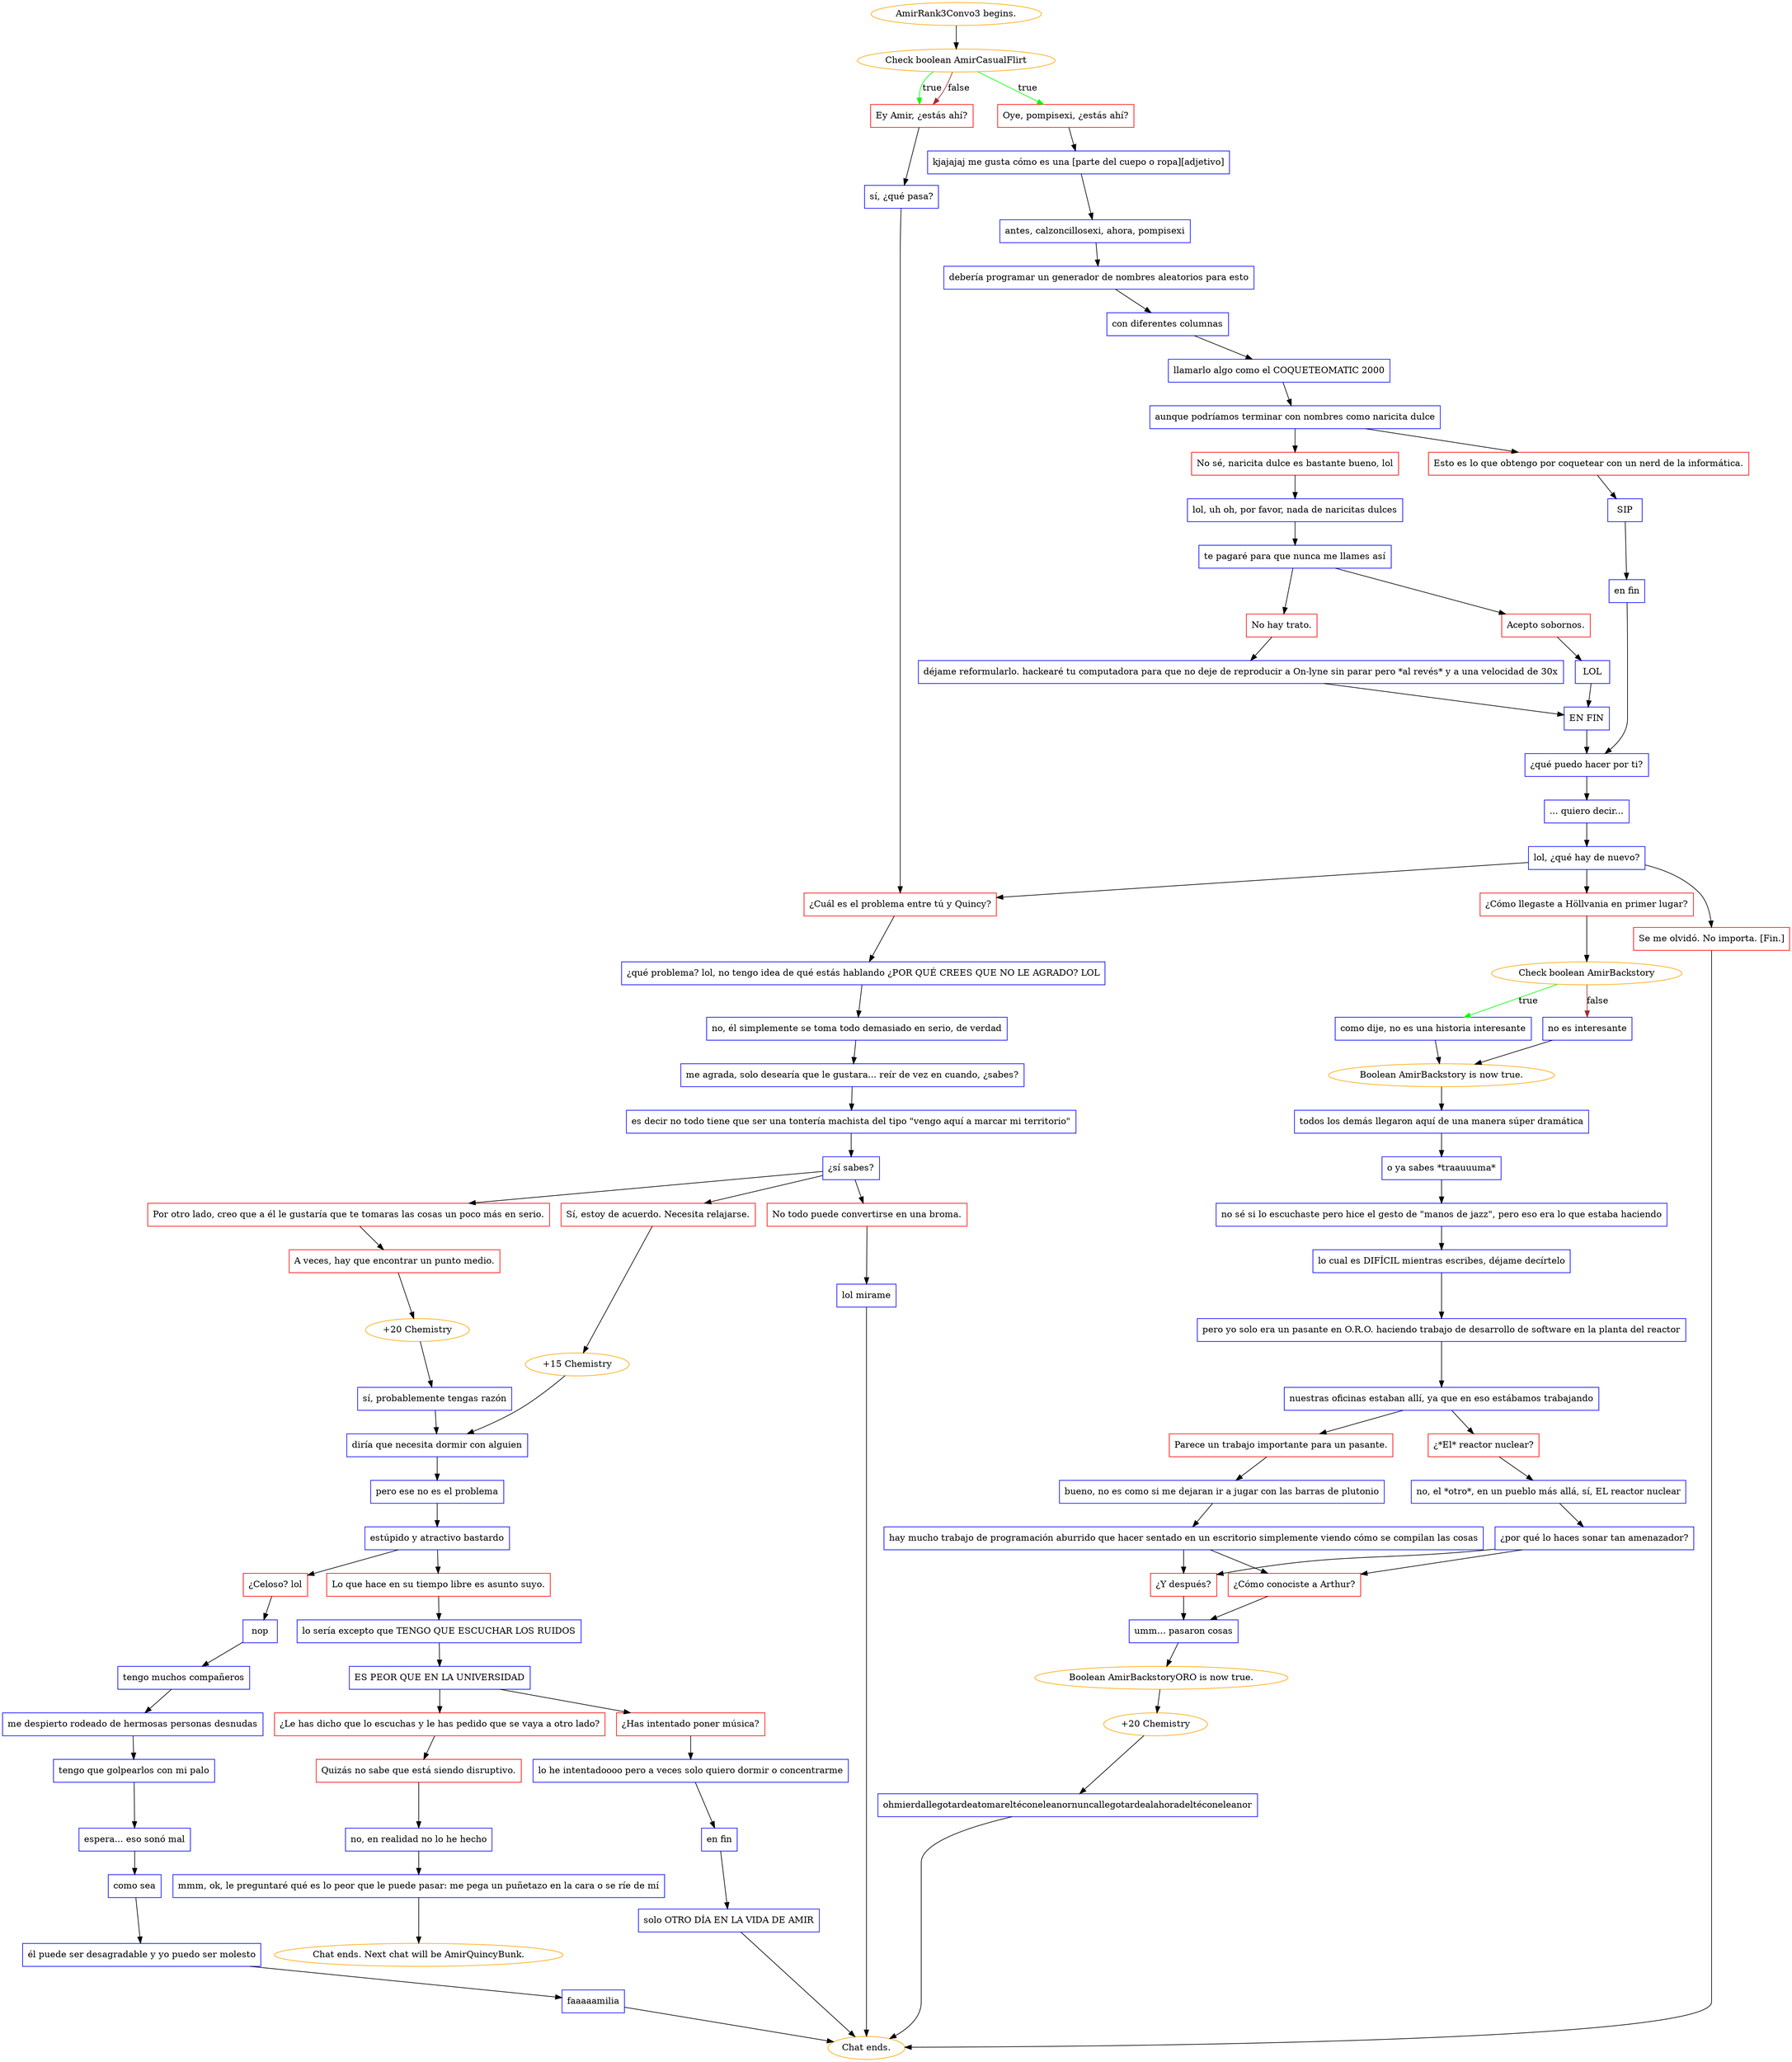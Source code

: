 digraph {
	"AmirRank3Convo3 begins." [color=orange];
		"AmirRank3Convo3 begins." -> j2982152212;
	j2982152212 [label="Check boolean AmirCasualFlirt",color=orange];
		j2982152212 -> j1623567020 [label=true,color=green];
		j2982152212 -> j1942976176 [label=true,color=green];
		j2982152212 -> j1942976176 [label=false,color=brown];
	j1623567020 [label="Oye, pompisexi, ¿estás ahí?",shape=box,color=red];
		j1623567020 -> j708979189;
	j1942976176 [label="Ey Amir, ¿estás ahí?",shape=box,color=red];
		j1942976176 -> j3171295440;
	j708979189 [label="kjajajaj me gusta cómo es una [parte del cuepo o ropa][adjetivo]",shape=box,color=blue];
		j708979189 -> j3014689701;
	j3171295440 [label="sí, ¿qué pasa?",shape=box,color=blue];
		j3171295440 -> j671035695;
	j3014689701 [label="antes, calzoncillosexi, ahora, pompisexi",shape=box,color=blue];
		j3014689701 -> j4133441276;
	j671035695 [label="¿Cuál es el problema entre tú y Quincy?",shape=box,color=red];
		j671035695 -> j4168371891;
	j4133441276 [label="debería programar un generador de nombres aleatorios para esto",shape=box,color=blue];
		j4133441276 -> j2312671290;
	j4168371891 [label="¿qué problema? lol, no tengo idea de qué estás hablando ¿POR QUÉ CREES QUE NO LE AGRADO? LOL",shape=box,color=blue];
		j4168371891 -> j1259964955;
	j2312671290 [label="con diferentes columnas",shape=box,color=blue];
		j2312671290 -> j2748914166;
	j1259964955 [label="no, él simplemente se toma todo demasiado en serio, de verdad",shape=box,color=blue];
		j1259964955 -> j1320943357;
	j2748914166 [label="llamarlo algo como el COQUETEOMATIC 2000",shape=box,color=blue];
		j2748914166 -> j1275822089;
	j1320943357 [label="me agrada, solo desearía que le gustara... reír de vez en cuando, ¿sabes?",shape=box,color=blue];
		j1320943357 -> j633610457;
	j1275822089 [label="aunque podríamos terminar con nombres como naricita dulce",shape=box,color=blue];
		j1275822089 -> j3042678204;
		j1275822089 -> j3286175400;
	j633610457 [label="es decir no todo tiene que ser una tontería machista del tipo \"vengo aquí a marcar mi territorio\"",shape=box,color=blue];
		j633610457 -> j1811042694;
	j3042678204 [label="No sé, naricita dulce es bastante bueno, lol",shape=box,color=red];
		j3042678204 -> j1454145572;
	j3286175400 [label="Esto es lo que obtengo por coquetear con un nerd de la informática.",shape=box,color=red];
		j3286175400 -> j334183793;
	j1811042694 [label="¿sí sabes?",shape=box,color=blue];
		j1811042694 -> j3828407460;
		j1811042694 -> j2275727157;
		j1811042694 -> j2876967025;
	j1454145572 [label="lol, uh oh, por favor, nada de naricitas dulces",shape=box,color=blue];
		j1454145572 -> j1351676186;
	j334183793 [label="SIP",shape=box,color=blue];
		j334183793 -> j1953972672;
	j3828407460 [label="Por otro lado, creo que a él le gustaría que te tomaras las cosas un poco más en serio.",shape=box,color=red];
		j3828407460 -> j2203119156;
	j2275727157 [label="Sí, estoy de acuerdo. Necesita relajarse.",shape=box,color=red];
		j2275727157 -> j1512461138;
	j2876967025 [label="No todo puede convertirse en una broma.",shape=box,color=red];
		j2876967025 -> j2179776588;
	j1351676186 [label="te pagaré para que nunca me llames así",shape=box,color=blue];
		j1351676186 -> j1020861710;
		j1351676186 -> j2897790284;
	j1953972672 [label="en fin",shape=box,color=blue];
		j1953972672 -> j1091809472;
	j2203119156 [label="A veces, hay que encontrar un punto medio.",shape=box,color=red];
		j2203119156 -> j982791337;
	j1512461138 [label="+15 Chemistry",color=orange];
		j1512461138 -> j580078043;
	j2179776588 [label="lol mirame",shape=box,color=blue];
		j2179776588 -> "Chat ends.";
	j1020861710 [label="Acepto sobornos.",shape=box,color=red];
		j1020861710 -> j1031064785;
	j2897790284 [label="No hay trato.",shape=box,color=red];
		j2897790284 -> j3457800400;
	j1091809472 [label="¿qué puedo hacer por ti?",shape=box,color=blue];
		j1091809472 -> j39991374;
	j982791337 [label="+20 Chemistry",color=orange];
		j982791337 -> j2066980659;
	j580078043 [label="diría que necesita dormir con alguien",shape=box,color=blue];
		j580078043 -> j2742450200;
	"Chat ends." [color=orange];
	j1031064785 [label="LOL",shape=box,color=blue];
		j1031064785 -> j2341449014;
	j3457800400 [label="déjame reformularlo. hackearé tu computadora para que no deje de reproducir a On-lyne sin parar pero *al revés* y a una velocidad de 30x",shape=box,color=blue];
		j3457800400 -> j2341449014;
	j39991374 [label="... quiero decir...",shape=box,color=blue];
		j39991374 -> j1522280859;
	j2066980659 [label="sí, probablemente tengas razón",shape=box,color=blue];
		j2066980659 -> j580078043;
	j2742450200 [label="pero ese no es el problema",shape=box,color=blue];
		j2742450200 -> j3437361358;
	j2341449014 [label="EN FIN",shape=box,color=blue];
		j2341449014 -> j1091809472;
	j1522280859 [label="lol, ¿qué hay de nuevo?",shape=box,color=blue];
		j1522280859 -> j3647374430;
		j1522280859 -> j671035695;
		j1522280859 -> j3980563492;
	j3437361358 [label="estúpido y atractivo bastardo",shape=box,color=blue];
		j3437361358 -> j2653329188;
		j3437361358 -> j1045807821;
	j3647374430 [label="¿Cómo llegaste a Höllvania en primer lugar?",shape=box,color=red];
		j3647374430 -> j1182970936;
	j3980563492 [label="Se me olvidó. No importa. [Fin.]",shape=box,color=red];
		j3980563492 -> "Chat ends.";
	j2653329188 [label="¿Celoso? lol",shape=box,color=red];
		j2653329188 -> j3879814565;
	j1045807821 [label="Lo que hace en su tiempo libre es asunto suyo.",shape=box,color=red];
		j1045807821 -> j131745967;
	j1182970936 [label="Check boolean AmirBackstory",color=orange];
		j1182970936 -> j3930571619 [label=true,color=green];
		j1182970936 -> j1559900929 [label=false,color=brown];
	j3879814565 [label="nop",shape=box,color=blue];
		j3879814565 -> j458564326;
	j131745967 [label="lo sería excepto que TENGO QUE ESCUCHAR LOS RUIDOS",shape=box,color=blue];
		j131745967 -> j302997203;
	j3930571619 [label="como dije, no es una historia interesante",shape=box,color=blue];
		j3930571619 -> j3564382164;
	j1559900929 [label="no es interesante",shape=box,color=blue];
		j1559900929 -> j3564382164;
	j458564326 [label="tengo muchos compañeros",shape=box,color=blue];
		j458564326 -> j3483462655;
	j302997203 [label="ES PEOR QUE EN LA UNIVERSIDAD",shape=box,color=blue];
		j302997203 -> j4086090068;
		j302997203 -> j3864770321;
	j3564382164 [label="Boolean AmirBackstory is now true.",color=orange];
		j3564382164 -> j4294497052;
	j3483462655 [label="me despierto rodeado de hermosas personas desnudas",shape=box,color=blue];
		j3483462655 -> j3025544211;
	j4086090068 [label="¿Le has dicho que lo escuchas y le has pedido que se vaya a otro lado?",shape=box,color=red];
		j4086090068 -> j3154946707;
	j3864770321 [label="¿Has intentado poner música?",shape=box,color=red];
		j3864770321 -> j3319974027;
	j4294497052 [label="todos los demás llegaron aquí de una manera súper dramática",shape=box,color=blue];
		j4294497052 -> j2249044302;
	j3025544211 [label="tengo que golpearlos con mi palo",shape=box,color=blue];
		j3025544211 -> j920156904;
	j3154946707 [label="Quizás no sabe que está siendo disruptivo.",shape=box,color=red];
		j3154946707 -> j1628484931;
	j3319974027 [label="lo he intentadoooo pero a veces solo quiero dormir o concentrarme",shape=box,color=blue];
		j3319974027 -> j3048212996;
	j2249044302 [label="o ya sabes *traauuuma*",shape=box,color=blue];
		j2249044302 -> j2533083407;
	j920156904 [label="espera... eso sonó mal",shape=box,color=blue];
		j920156904 -> j3154696800;
	j1628484931 [label="no, en realidad no lo he hecho",shape=box,color=blue];
		j1628484931 -> j3794500862;
	j3048212996 [label="en fin",shape=box,color=blue];
		j3048212996 -> j2437198702;
	j2533083407 [label="no sé si lo escuchaste pero hice el gesto de \"manos de jazz\", pero eso era lo que estaba haciendo",shape=box,color=blue];
		j2533083407 -> j1764504138;
	j3154696800 [label="como sea",shape=box,color=blue];
		j3154696800 -> j2746917560;
	j3794500862 [label="mmm, ok, le preguntaré qué es lo peor que le puede pasar: me pega un puñetazo en la cara o se ríe de mí",shape=box,color=blue];
		j3794500862 -> "Chat ends. Next chat will be AmirQuincyBunk.";
	j2437198702 [label="solo OTRO DÍA EN LA VIDA DE AMIR",shape=box,color=blue];
		j2437198702 -> "Chat ends.";
	j1764504138 [label="lo cual es DIFÍCIL mientras escribes, déjame decírtelo",shape=box,color=blue];
		j1764504138 -> j2552452679;
	j2746917560 [label="él puede ser desagradable y yo puedo ser molesto",shape=box,color=blue];
		j2746917560 -> j3024654090;
	"Chat ends. Next chat will be AmirQuincyBunk." [color=orange];
	j2552452679 [label="pero yo solo era un pasante en O.R.O. haciendo trabajo de desarrollo de software en la planta del reactor",shape=box,color=blue];
		j2552452679 -> j1685149465;
	j3024654090 [label="faaaaamilia",shape=box,color=blue];
		j3024654090 -> "Chat ends.";
	j1685149465 [label="nuestras oficinas estaban allí, ya que en eso estábamos trabajando",shape=box,color=blue];
		j1685149465 -> j989011677;
		j1685149465 -> j687678306;
	j989011677 [label="¿*El* reactor nuclear?",shape=box,color=red];
		j989011677 -> j1061017189;
	j687678306 [label="Parece un trabajo importante para un pasante.",shape=box,color=red];
		j687678306 -> j1183921219;
	j1061017189 [label="no, el *otro*, en un pueblo más allá, sí, EL reactor nuclear",shape=box,color=blue];
		j1061017189 -> j2962824577;
	j1183921219 [label="bueno, no es como si me dejaran ir a jugar con las barras de plutonio",shape=box,color=blue];
		j1183921219 -> j1120880357;
	j2962824577 [label="¿por qué lo haces sonar tan amenazador?",shape=box,color=blue];
		j2962824577 -> j2952515237;
		j2962824577 -> j1210059;
	j1120880357 [label="hay mucho trabajo de programación aburrido que hacer sentado en un escritorio simplemente viendo cómo se compilan las cosas",shape=box,color=blue];
		j1120880357 -> j2952515237;
		j1120880357 -> j1210059;
	j2952515237 [label="¿Y después?",shape=box,color=red];
		j2952515237 -> j2143447010;
	j1210059 [label="¿Cómo conociste a Arthur?",shape=box,color=red];
		j1210059 -> j2143447010;
	j2143447010 [label="umm... pasaron cosas",shape=box,color=blue];
		j2143447010 -> j2400750432;
	j2400750432 [label="Boolean AmirBackstoryORO is now true.",color=orange];
		j2400750432 -> j2394167498;
	j2394167498 [label="+20 Chemistry",color=orange];
		j2394167498 -> j655599284;
	j655599284 [label="ohmierdallegotardeatomareltéconeleanornuncallegotardealahoradeltéconeleanor",shape=box,color=blue];
		j655599284 -> "Chat ends.";
}